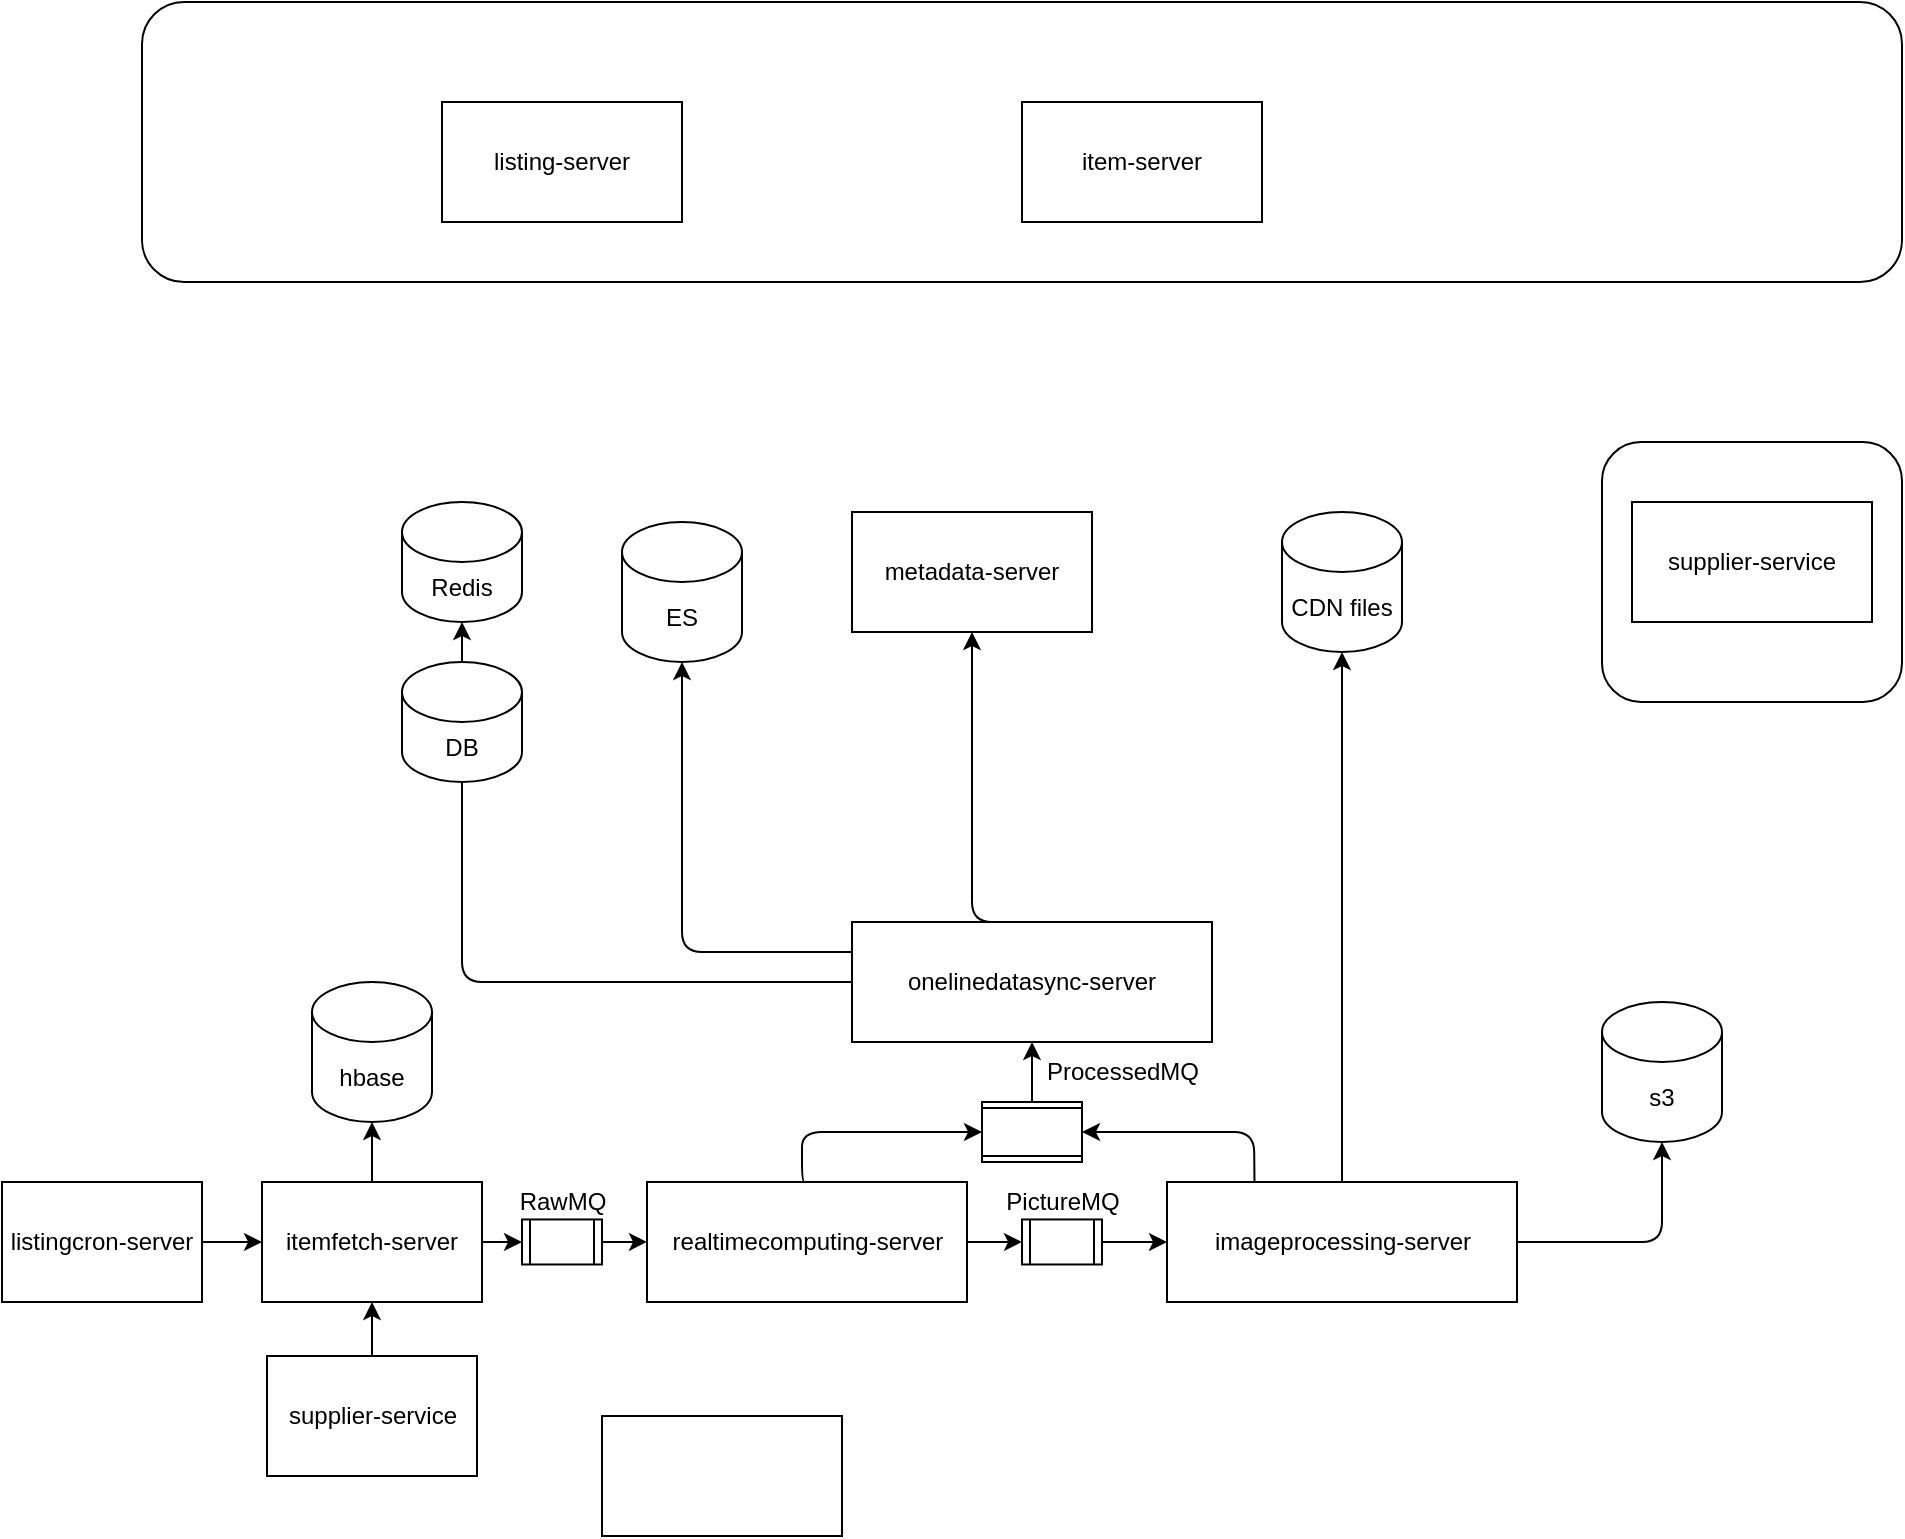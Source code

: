 <mxfile version="20.0.3" type="github">
  <diagram id="2-hrm1N1ebwm_3weLaVp" name="Page-1">
    <mxGraphModel dx="1129" dy="725" grid="1" gridSize="10" guides="1" tooltips="1" connect="1" arrows="1" fold="1" page="1" pageScale="1" pageWidth="1169" pageHeight="1654" math="0" shadow="0">
      <root>
        <mxCell id="0" />
        <mxCell id="1" parent="0" />
        <mxCell id="XFXk-plWXWxICO0-8bLS-58" value="" style="rounded=1;whiteSpace=wrap;html=1;" vertex="1" parent="1">
          <mxGeometry x="930" y="310" width="150" height="130" as="geometry" />
        </mxCell>
        <mxCell id="XFXk-plWXWxICO0-8bLS-56" value="" style="rounded=1;whiteSpace=wrap;html=1;" vertex="1" parent="1">
          <mxGeometry x="200" y="90" width="880" height="140" as="geometry" />
        </mxCell>
        <mxCell id="XFXk-plWXWxICO0-8bLS-1" value="listing-server" style="rounded=0;whiteSpace=wrap;html=1;" vertex="1" parent="1">
          <mxGeometry x="350" y="140" width="120" height="60" as="geometry" />
        </mxCell>
        <mxCell id="XFXk-plWXWxICO0-8bLS-2" value="item-server" style="rounded=0;whiteSpace=wrap;html=1;" vertex="1" parent="1">
          <mxGeometry x="640" y="140" width="120" height="60" as="geometry" />
        </mxCell>
        <mxCell id="XFXk-plWXWxICO0-8bLS-9" style="edgeStyle=orthogonalEdgeStyle;rounded=0;orthogonalLoop=1;jettySize=auto;html=1;exitX=1;exitY=0.5;exitDx=0;exitDy=0;entryX=0;entryY=0.5;entryDx=0;entryDy=0;" edge="1" parent="1" source="XFXk-plWXWxICO0-8bLS-3" target="XFXk-plWXWxICO0-8bLS-4">
          <mxGeometry relative="1" as="geometry" />
        </mxCell>
        <mxCell id="XFXk-plWXWxICO0-8bLS-3" value="listingcron-server" style="rounded=0;whiteSpace=wrap;html=1;" vertex="1" parent="1">
          <mxGeometry x="130" y="680" width="100" height="60" as="geometry" />
        </mxCell>
        <mxCell id="XFXk-plWXWxICO0-8bLS-49" style="edgeStyle=orthogonalEdgeStyle;rounded=0;orthogonalLoop=1;jettySize=auto;html=1;exitX=1;exitY=0.5;exitDx=0;exitDy=0;entryX=0;entryY=0.5;entryDx=0;entryDy=0;" edge="1" parent="1" source="XFXk-plWXWxICO0-8bLS-4">
          <mxGeometry relative="1" as="geometry">
            <mxPoint x="390" y="710.01" as="targetPoint" />
            <Array as="points">
              <mxPoint x="370" y="710" />
              <mxPoint x="370" y="710" />
            </Array>
          </mxGeometry>
        </mxCell>
        <mxCell id="XFXk-plWXWxICO0-8bLS-120" style="edgeStyle=elbowEdgeStyle;rounded=1;orthogonalLoop=1;jettySize=auto;html=1;exitX=0.5;exitY=0;exitDx=0;exitDy=0;entryX=0.5;entryY=1;entryDx=0;entryDy=0;entryPerimeter=0;" edge="1" parent="1" source="XFXk-plWXWxICO0-8bLS-4" target="XFXk-plWXWxICO0-8bLS-79">
          <mxGeometry relative="1" as="geometry" />
        </mxCell>
        <mxCell id="XFXk-plWXWxICO0-8bLS-4" value="itemfetch-server" style="rounded=0;whiteSpace=wrap;html=1;" vertex="1" parent="1">
          <mxGeometry x="260" y="680" width="110" height="60" as="geometry" />
        </mxCell>
        <mxCell id="XFXk-plWXWxICO0-8bLS-70" style="edgeStyle=orthogonalEdgeStyle;rounded=0;orthogonalLoop=1;jettySize=auto;html=1;exitX=1;exitY=0.5;exitDx=0;exitDy=0;" edge="1" parent="1" source="XFXk-plWXWxICO0-8bLS-5" target="XFXk-plWXWxICO0-8bLS-16">
          <mxGeometry relative="1" as="geometry" />
        </mxCell>
        <mxCell id="XFXk-plWXWxICO0-8bLS-123" style="edgeStyle=elbowEdgeStyle;rounded=1;orthogonalLoop=1;jettySize=auto;html=1;exitX=0.5;exitY=0;exitDx=0;exitDy=0;entryX=0.5;entryY=1;entryDx=0;entryDy=0;" edge="1" parent="1" source="XFXk-plWXWxICO0-8bLS-5" target="XFXk-plWXWxICO0-8bLS-63">
          <mxGeometry relative="1" as="geometry">
            <Array as="points">
              <mxPoint x="530" y="660" />
            </Array>
          </mxGeometry>
        </mxCell>
        <mxCell id="XFXk-plWXWxICO0-8bLS-5" value="realtimecomputing-server" style="rounded=0;whiteSpace=wrap;html=1;" vertex="1" parent="1">
          <mxGeometry x="452.5" y="679.99" width="160" height="60" as="geometry" />
        </mxCell>
        <mxCell id="XFXk-plWXWxICO0-8bLS-100" style="edgeStyle=elbowEdgeStyle;rounded=1;orthogonalLoop=1;jettySize=auto;html=1;exitX=0;exitY=0.5;exitDx=0;exitDy=0;entryX=0.5;entryY=1;entryDx=0;entryDy=0;" edge="1" parent="1" source="XFXk-plWXWxICO0-8bLS-6">
          <mxGeometry relative="1" as="geometry">
            <mxPoint x="360" y="440" as="targetPoint" />
            <Array as="points">
              <mxPoint x="360" y="530" />
            </Array>
          </mxGeometry>
        </mxCell>
        <mxCell id="XFXk-plWXWxICO0-8bLS-126" style="edgeStyle=elbowEdgeStyle;rounded=1;orthogonalLoop=1;jettySize=auto;html=1;exitX=0;exitY=0.25;exitDx=0;exitDy=0;entryX=0.5;entryY=1;entryDx=0;entryDy=0;entryPerimeter=0;" edge="1" parent="1" source="XFXk-plWXWxICO0-8bLS-6" target="XFXk-plWXWxICO0-8bLS-104">
          <mxGeometry relative="1" as="geometry">
            <Array as="points">
              <mxPoint x="470" y="480" />
              <mxPoint x="500" y="480" />
            </Array>
          </mxGeometry>
        </mxCell>
        <mxCell id="XFXk-plWXWxICO0-8bLS-128" style="edgeStyle=elbowEdgeStyle;rounded=1;orthogonalLoop=1;jettySize=auto;html=1;exitX=0.5;exitY=0;exitDx=0;exitDy=0;entryX=0.5;entryY=1;entryDx=0;entryDy=0;" edge="1" parent="1" source="XFXk-plWXWxICO0-8bLS-6" target="XFXk-plWXWxICO0-8bLS-43">
          <mxGeometry relative="1" as="geometry">
            <Array as="points">
              <mxPoint x="615" y="450" />
            </Array>
          </mxGeometry>
        </mxCell>
        <mxCell id="XFXk-plWXWxICO0-8bLS-6" value="onelinedatasync-server" style="rounded=0;whiteSpace=wrap;html=1;" vertex="1" parent="1">
          <mxGeometry x="555" y="550" width="180" height="60" as="geometry" />
        </mxCell>
        <mxCell id="XFXk-plWXWxICO0-8bLS-97" style="edgeStyle=orthogonalEdgeStyle;rounded=1;orthogonalLoop=1;jettySize=auto;html=1;exitX=1;exitY=0.5;exitDx=0;exitDy=0;entryX=0.5;entryY=1;entryDx=0;entryDy=0;entryPerimeter=0;" edge="1" parent="1" source="XFXk-plWXWxICO0-8bLS-7" target="XFXk-plWXWxICO0-8bLS-96">
          <mxGeometry relative="1" as="geometry" />
        </mxCell>
        <mxCell id="XFXk-plWXWxICO0-8bLS-124" style="edgeStyle=elbowEdgeStyle;rounded=1;orthogonalLoop=1;jettySize=auto;html=1;exitX=0.25;exitY=0;exitDx=0;exitDy=0;entryX=0.5;entryY=0;entryDx=0;entryDy=0;" edge="1" parent="1" source="XFXk-plWXWxICO0-8bLS-7" target="XFXk-plWXWxICO0-8bLS-63">
          <mxGeometry relative="1" as="geometry">
            <Array as="points">
              <mxPoint x="756" y="660" />
              <mxPoint x="730" y="660" />
            </Array>
          </mxGeometry>
        </mxCell>
        <mxCell id="XFXk-plWXWxICO0-8bLS-131" style="edgeStyle=elbowEdgeStyle;rounded=1;orthogonalLoop=1;jettySize=auto;html=1;exitX=0.5;exitY=0;exitDx=0;exitDy=0;entryX=0.5;entryY=1;entryDx=0;entryDy=0;entryPerimeter=0;" edge="1" parent="1" source="XFXk-plWXWxICO0-8bLS-7" target="XFXk-plWXWxICO0-8bLS-129">
          <mxGeometry relative="1" as="geometry" />
        </mxCell>
        <mxCell id="XFXk-plWXWxICO0-8bLS-7" value="imageprocessing-server" style="rounded=0;whiteSpace=wrap;html=1;" vertex="1" parent="1">
          <mxGeometry x="712.5" y="680" width="175" height="60" as="geometry" />
        </mxCell>
        <mxCell id="XFXk-plWXWxICO0-8bLS-81" style="edgeStyle=orthogonalEdgeStyle;rounded=0;orthogonalLoop=1;jettySize=auto;html=1;exitX=1;exitY=0.5;exitDx=0;exitDy=0;entryX=0;entryY=0.5;entryDx=0;entryDy=0;" edge="1" parent="1" source="XFXk-plWXWxICO0-8bLS-16" target="XFXk-plWXWxICO0-8bLS-7">
          <mxGeometry relative="1" as="geometry" />
        </mxCell>
        <mxCell id="XFXk-plWXWxICO0-8bLS-16" value="" style="shape=process;whiteSpace=wrap;html=1;backgroundOutline=1;" vertex="1" parent="1">
          <mxGeometry x="640" y="698.73" width="40" height="22.51" as="geometry" />
        </mxCell>
        <mxCell id="XFXk-plWXWxICO0-8bLS-37" value="supplier-service" style="rounded=0;whiteSpace=wrap;html=1;" vertex="1" parent="1">
          <mxGeometry x="945" y="340" width="120" height="60" as="geometry" />
        </mxCell>
        <mxCell id="XFXk-plWXWxICO0-8bLS-43" value="metadata-server" style="rounded=0;whiteSpace=wrap;html=1;" vertex="1" parent="1">
          <mxGeometry x="555" y="345" width="120" height="60" as="geometry" />
        </mxCell>
        <mxCell id="XFXk-plWXWxICO0-8bLS-47" style="edgeStyle=orthogonalEdgeStyle;rounded=0;orthogonalLoop=1;jettySize=auto;html=1;entryX=0.5;entryY=1;entryDx=0;entryDy=0;" edge="1" parent="1" source="XFXk-plWXWxICO0-8bLS-46" target="XFXk-plWXWxICO0-8bLS-4">
          <mxGeometry relative="1" as="geometry" />
        </mxCell>
        <mxCell id="XFXk-plWXWxICO0-8bLS-46" value="supplier-service&lt;br&gt;" style="rounded=0;whiteSpace=wrap;html=1;" vertex="1" parent="1">
          <mxGeometry x="262.5" y="767" width="105" height="60" as="geometry" />
        </mxCell>
        <mxCell id="XFXk-plWXWxICO0-8bLS-88" style="edgeStyle=orthogonalEdgeStyle;rounded=0;orthogonalLoop=1;jettySize=auto;html=1;exitX=0;exitY=0.5;exitDx=0;exitDy=0;entryX=0.5;entryY=1;entryDx=0;entryDy=0;" edge="1" parent="1" source="XFXk-plWXWxICO0-8bLS-63" target="XFXk-plWXWxICO0-8bLS-6">
          <mxGeometry relative="1" as="geometry">
            <Array as="points">
              <mxPoint x="645" y="627" />
            </Array>
          </mxGeometry>
        </mxCell>
        <mxCell id="XFXk-plWXWxICO0-8bLS-63" value="" style="shape=process;whiteSpace=wrap;html=1;backgroundOutline=1;rotation=90;" vertex="1" parent="1">
          <mxGeometry x="630" y="630" width="30" height="49.99" as="geometry" />
        </mxCell>
        <mxCell id="XFXk-plWXWxICO0-8bLS-79" value="hbase" style="shape=cylinder3;whiteSpace=wrap;html=1;boundedLbl=1;backgroundOutline=1;size=15;" vertex="1" parent="1">
          <mxGeometry x="285" y="580" width="60" height="70" as="geometry" />
        </mxCell>
        <mxCell id="XFXk-plWXWxICO0-8bLS-95" style="edgeStyle=orthogonalEdgeStyle;rounded=0;orthogonalLoop=1;jettySize=auto;html=1;exitX=1;exitY=0.5;exitDx=0;exitDy=0;entryX=0;entryY=0.5;entryDx=0;entryDy=0;" edge="1" parent="1" source="XFXk-plWXWxICO0-8bLS-93" target="XFXk-plWXWxICO0-8bLS-5">
          <mxGeometry relative="1" as="geometry" />
        </mxCell>
        <mxCell id="XFXk-plWXWxICO0-8bLS-93" value="" style="shape=process;whiteSpace=wrap;html=1;backgroundOutline=1;" vertex="1" parent="1">
          <mxGeometry x="390" y="698.73" width="40" height="22.51" as="geometry" />
        </mxCell>
        <mxCell id="XFXk-plWXWxICO0-8bLS-96" value="s3" style="shape=cylinder3;whiteSpace=wrap;html=1;boundedLbl=1;backgroundOutline=1;size=15;" vertex="1" parent="1">
          <mxGeometry x="930" y="590" width="60" height="70" as="geometry" />
        </mxCell>
        <mxCell id="XFXk-plWXWxICO0-8bLS-104" value="ES" style="shape=cylinder3;whiteSpace=wrap;html=1;boundedLbl=1;backgroundOutline=1;size=15;" vertex="1" parent="1">
          <mxGeometry x="440" y="350" width="60" height="70" as="geometry" />
        </mxCell>
        <mxCell id="XFXk-plWXWxICO0-8bLS-108" style="edgeStyle=elbowEdgeStyle;rounded=1;orthogonalLoop=1;jettySize=auto;html=1;exitX=0.5;exitY=0;exitDx=0;exitDy=0;exitPerimeter=0;" edge="1" parent="1" source="XFXk-plWXWxICO0-8bLS-107">
          <mxGeometry relative="1" as="geometry">
            <mxPoint x="359.696" y="400" as="targetPoint" />
          </mxGeometry>
        </mxCell>
        <mxCell id="XFXk-plWXWxICO0-8bLS-107" value="DB" style="shape=cylinder3;whiteSpace=wrap;html=1;boundedLbl=1;backgroundOutline=1;size=15;" vertex="1" parent="1">
          <mxGeometry x="330" y="420" width="60" height="60" as="geometry" />
        </mxCell>
        <mxCell id="XFXk-plWXWxICO0-8bLS-109" value="Redis" style="shape=cylinder3;whiteSpace=wrap;html=1;boundedLbl=1;backgroundOutline=1;size=15;" vertex="1" parent="1">
          <mxGeometry x="330" y="340" width="60" height="60" as="geometry" />
        </mxCell>
        <mxCell id="XFXk-plWXWxICO0-8bLS-129" value="CDN files" style="shape=cylinder3;whiteSpace=wrap;html=1;boundedLbl=1;backgroundOutline=1;size=15;" vertex="1" parent="1">
          <mxGeometry x="770" y="345" width="60" height="70" as="geometry" />
        </mxCell>
        <mxCell id="XFXk-plWXWxICO0-8bLS-132" value="RawMQ" style="text;html=1;align=center;verticalAlign=middle;resizable=0;points=[];autosize=1;strokeColor=none;fillColor=none;" vertex="1" parent="1">
          <mxGeometry x="375" y="675" width="70" height="30" as="geometry" />
        </mxCell>
        <mxCell id="XFXk-plWXWxICO0-8bLS-133" value="PictureMQ" style="text;html=1;align=center;verticalAlign=middle;resizable=0;points=[];autosize=1;strokeColor=none;fillColor=none;" vertex="1" parent="1">
          <mxGeometry x="620" y="675" width="80" height="30" as="geometry" />
        </mxCell>
        <mxCell id="XFXk-plWXWxICO0-8bLS-134" value="ProcessedMQ" style="text;html=1;align=center;verticalAlign=middle;resizable=0;points=[];autosize=1;strokeColor=none;fillColor=none;" vertex="1" parent="1">
          <mxGeometry x="640" y="610" width="100" height="30" as="geometry" />
        </mxCell>
        <mxCell id="XFXk-plWXWxICO0-8bLS-135" value="" style="rounded=0;whiteSpace=wrap;html=1;" vertex="1" parent="1">
          <mxGeometry x="430" y="797" width="120" height="60" as="geometry" />
        </mxCell>
      </root>
    </mxGraphModel>
  </diagram>
</mxfile>
